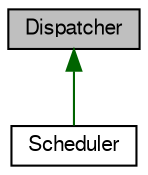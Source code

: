 digraph "Dispatcher"
{
  bgcolor="transparent";
  edge [fontname="FreeSans",fontsize="10",labelfontname="FreeSans",labelfontsize="10"];
  node [fontname="FreeSans",fontsize="10",shape=record];
  Node1 [label="Dispatcher",height=0.2,width=0.4,color="black", fillcolor="grey75", style="filled" fontcolor="black"];
  Node1 -> Node2 [dir="back",color="darkgreen",fontsize="10",style="solid",fontname="FreeSans"];
  Node2 [label="Scheduler",height=0.2,width=0.4,color="black",URL="$classScheduler.html",tooltip="Basic Scheduler. "];
}
